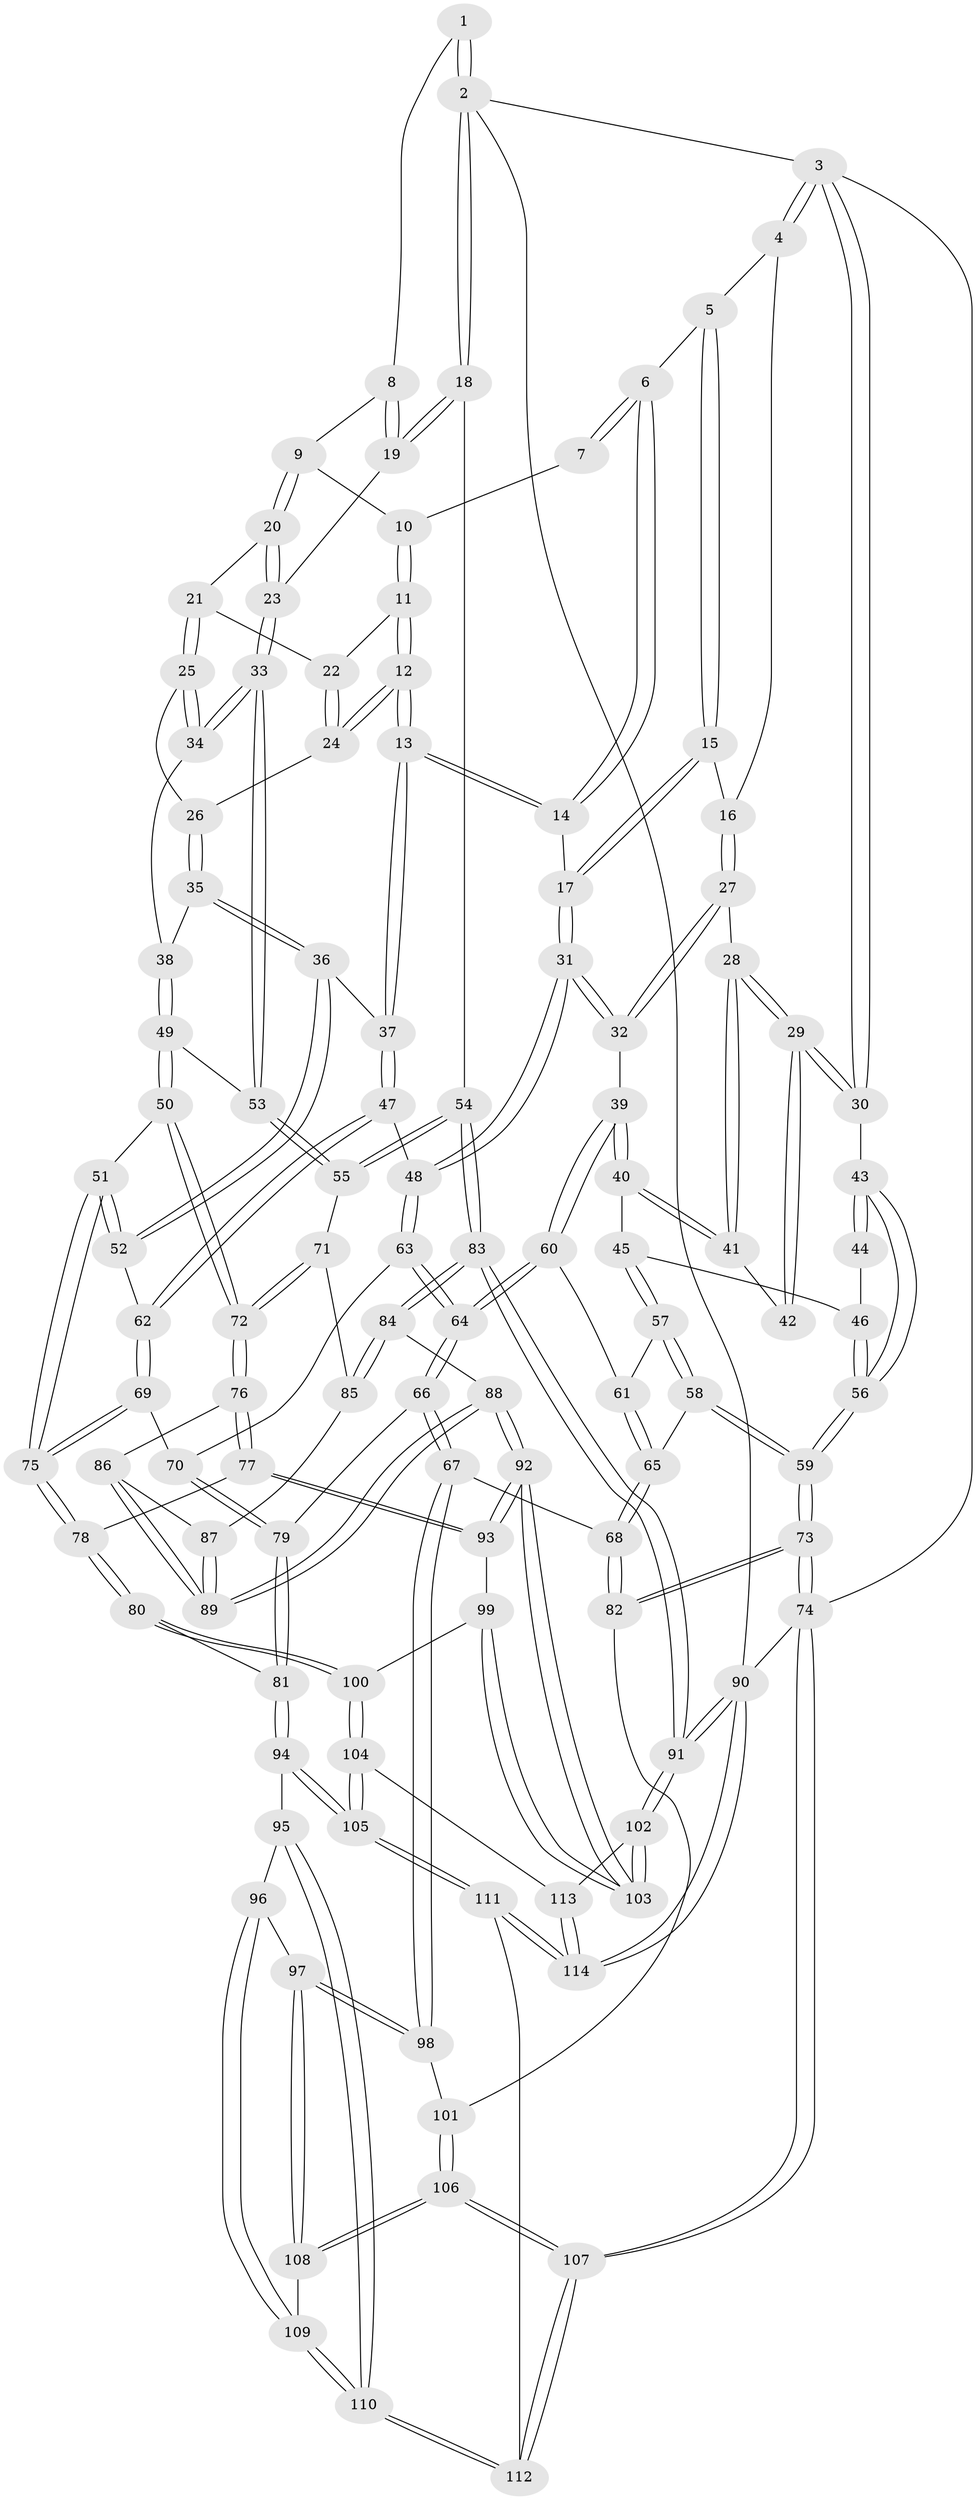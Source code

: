 // coarse degree distribution, {3: 0.5217391304347826, 4: 0.2826086956521739, 2: 0.10869565217391304, 5: 0.08695652173913043}
// Generated by graph-tools (version 1.1) at 2025/54/03/04/25 22:54:35]
// undirected, 114 vertices, 282 edges
graph export_dot {
  node [color=gray90,style=filled];
  1 [pos="+1+0"];
  2 [pos="+1+0"];
  3 [pos="+0+0"];
  4 [pos="+0.09881940055729224+0"];
  5 [pos="+0.4299873472192346+0"];
  6 [pos="+0.44528886853521+0"];
  7 [pos="+0.7039612853989368+0"];
  8 [pos="+0.931729553900841+0.11166590791959778"];
  9 [pos="+0.8488500087138815+0.1414681455601456"];
  10 [pos="+0.7071909162782766+0"];
  11 [pos="+0.687958406309983+0.08550457765869739"];
  12 [pos="+0.5684046811413442+0.221766264286921"];
  13 [pos="+0.5437275363905603+0.2364975368587929"];
  14 [pos="+0.5405938944773266+0.23435848987756477"];
  15 [pos="+0.33285229616923845+0.137294937640938"];
  16 [pos="+0.19274027513942776+0.16464216625289588"];
  17 [pos="+0.372409779302508+0.22841683057835555"];
  18 [pos="+1+0.2985568367817198"];
  19 [pos="+0.9960172233453928+0.24631960640982892"];
  20 [pos="+0.8402892010868712+0.19286297272080014"];
  21 [pos="+0.7724651595170369+0.19815706233429756"];
  22 [pos="+0.6938638892348874+0.09751887771944741"];
  23 [pos="+0.9021673784859718+0.2604602686672387"];
  24 [pos="+0.6877490894877205+0.23344684906256816"];
  25 [pos="+0.7532933979431191+0.23152189347159396"];
  26 [pos="+0.7008498535761835+0.24421289024884513"];
  27 [pos="+0.17623353882137108+0.18060938062652865"];
  28 [pos="+0.14590505836156434+0.19556544368911372"];
  29 [pos="+0+0"];
  30 [pos="+0+0"];
  31 [pos="+0.3298706470069515+0.3359443085625823"];
  32 [pos="+0.3057415332171697+0.3389631498421903"];
  33 [pos="+0.8179366011987719+0.3687029921774644"];
  34 [pos="+0.7581390777321485+0.24601846786725573"];
  35 [pos="+0.6873269333770271+0.30557777384184515"];
  36 [pos="+0.5672857389301127+0.33094432442665095"];
  37 [pos="+0.5638607192189773+0.3271133269752941"];
  38 [pos="+0.7069212794286188+0.317496419811587"];
  39 [pos="+0.30185828919618146+0.3406333100297153"];
  40 [pos="+0.12250587976171966+0.28107986986575145"];
  41 [pos="+0.11668513253500326+0.24338821003962258"];
  42 [pos="+0.09361276906957518+0.24163000598406273"];
  43 [pos="+0+0.12613734304143873"];
  44 [pos="+0.06064325016361577+0.2417970607115501"];
  45 [pos="+0.10817728752033433+0.3423467285897649"];
  46 [pos="+0+0.33882629179243234"];
  47 [pos="+0.38845607560728684+0.39339468473658623"];
  48 [pos="+0.37356965070014564+0.3857377600358961"];
  49 [pos="+0.8045180421350632+0.39442446744139387"];
  50 [pos="+0.7669035718898951+0.43476179893004"];
  51 [pos="+0.6229882068031891+0.4725214096460914"];
  52 [pos="+0.600170359735743+0.4345769213509929"];
  53 [pos="+0.8090627670245195+0.39218928220216615"];
  54 [pos="+1+0.4399321196054291"];
  55 [pos="+0.9957908331285029+0.49014376817945665"];
  56 [pos="+0+0.39811885008240655"];
  57 [pos="+0.11502183716381507+0.3716827853137659"];
  58 [pos="+0.007842985235157968+0.47990056990937746"];
  59 [pos="+0+0.49575730683946423"];
  60 [pos="+0.22725446760716211+0.40629656871836434"];
  61 [pos="+0.1665793344688158+0.40852761390596803"];
  62 [pos="+0.4188665469847961+0.4485386459882296"];
  63 [pos="+0.31845173651475556+0.4753435419793469"];
  64 [pos="+0.26403234232433404+0.5392576404468498"];
  65 [pos="+0.13477364294504546+0.5459407378748061"];
  66 [pos="+0.2515843233618994+0.6120489465645682"];
  67 [pos="+0.22019017947263847+0.638772467200805"];
  68 [pos="+0.19286559441218126+0.6310452511898099"];
  69 [pos="+0.431372502369372+0.5292196619652703"];
  70 [pos="+0.42315798440282576+0.5392240013014099"];
  71 [pos="+0.9475248067090377+0.5489942174625373"];
  72 [pos="+0.8061456750991193+0.5876226218701772"];
  73 [pos="+0+0.7040385986384257"];
  74 [pos="+0+1"];
  75 [pos="+0.6012597575011033+0.5402611273764206"];
  76 [pos="+0.782163367380432+0.6321788682762107"];
  77 [pos="+0.7436969205610614+0.655186225369297"];
  78 [pos="+0.6087567554968166+0.576577676563753"];
  79 [pos="+0.3868328668965111+0.5906283018425585"];
  80 [pos="+0.5178988265986317+0.7179698554754983"];
  81 [pos="+0.4982221721618214+0.7201275736258697"];
  82 [pos="+0.019514978153899985+0.694301425063325"];
  83 [pos="+1+0.8834988048045268"];
  84 [pos="+0.9690636610118353+0.6539276541278954"];
  85 [pos="+0.9428829771183225+0.6094946683645026"];
  86 [pos="+0.85941452039984+0.6732286841132373"];
  87 [pos="+0.9342835755260853+0.6202036599978757"];
  88 [pos="+0.9113081800606412+0.7519820213663087"];
  89 [pos="+0.9092349373761968+0.7472542460744248"];
  90 [pos="+1+1"];
  91 [pos="+1+1"];
  92 [pos="+0.9346989970472078+0.861016306457787"];
  93 [pos="+0.7430331974123457+0.6615883096839241"];
  94 [pos="+0.4017934975501137+0.8024506279727256"];
  95 [pos="+0.2798404838511099+0.7646255403053962"];
  96 [pos="+0.27285938771578283+0.7611042961030902"];
  97 [pos="+0.27072480152094575+0.759217039557811"];
  98 [pos="+0.24086848598788055+0.7083023876352464"];
  99 [pos="+0.7031508624760037+0.7696593568186596"];
  100 [pos="+0.6279018529433927+0.8169591185059062"];
  101 [pos="+0.10469033759909875+0.8165089936643078"];
  102 [pos="+0.9585350321498035+0.9145236881512507"];
  103 [pos="+0.9513383930587694+0.904704185370667"];
  104 [pos="+0.6256051596169596+0.8615199814224879"];
  105 [pos="+0.462549118954723+1"];
  106 [pos="+0.09628249469647596+0.9042777272444147"];
  107 [pos="+0+1"];
  108 [pos="+0.14138670814937182+0.8900105987023017"];
  109 [pos="+0.23674051067377594+0.9167836826414688"];
  110 [pos="+0.32023412475892626+1"];
  111 [pos="+0.46004399794867123+1"];
  112 [pos="+0.3634304754885608+1"];
  113 [pos="+0.7141956156175198+0.9101330153002309"];
  114 [pos="+0.6954166008377889+1"];
  1 -- 2;
  1 -- 2;
  1 -- 8;
  2 -- 3;
  2 -- 18;
  2 -- 18;
  2 -- 90;
  3 -- 4;
  3 -- 4;
  3 -- 30;
  3 -- 30;
  3 -- 74;
  4 -- 5;
  4 -- 16;
  5 -- 6;
  5 -- 15;
  5 -- 15;
  6 -- 7;
  6 -- 7;
  6 -- 14;
  6 -- 14;
  7 -- 10;
  8 -- 9;
  8 -- 19;
  8 -- 19;
  9 -- 10;
  9 -- 20;
  9 -- 20;
  10 -- 11;
  10 -- 11;
  11 -- 12;
  11 -- 12;
  11 -- 22;
  12 -- 13;
  12 -- 13;
  12 -- 24;
  12 -- 24;
  13 -- 14;
  13 -- 14;
  13 -- 37;
  13 -- 37;
  14 -- 17;
  15 -- 16;
  15 -- 17;
  15 -- 17;
  16 -- 27;
  16 -- 27;
  17 -- 31;
  17 -- 31;
  18 -- 19;
  18 -- 19;
  18 -- 54;
  19 -- 23;
  20 -- 21;
  20 -- 23;
  20 -- 23;
  21 -- 22;
  21 -- 25;
  21 -- 25;
  22 -- 24;
  22 -- 24;
  23 -- 33;
  23 -- 33;
  24 -- 26;
  25 -- 26;
  25 -- 34;
  25 -- 34;
  26 -- 35;
  26 -- 35;
  27 -- 28;
  27 -- 32;
  27 -- 32;
  28 -- 29;
  28 -- 29;
  28 -- 41;
  28 -- 41;
  29 -- 30;
  29 -- 30;
  29 -- 42;
  29 -- 42;
  30 -- 43;
  31 -- 32;
  31 -- 32;
  31 -- 48;
  31 -- 48;
  32 -- 39;
  33 -- 34;
  33 -- 34;
  33 -- 53;
  33 -- 53;
  34 -- 38;
  35 -- 36;
  35 -- 36;
  35 -- 38;
  36 -- 37;
  36 -- 52;
  36 -- 52;
  37 -- 47;
  37 -- 47;
  38 -- 49;
  38 -- 49;
  39 -- 40;
  39 -- 40;
  39 -- 60;
  39 -- 60;
  40 -- 41;
  40 -- 41;
  40 -- 45;
  41 -- 42;
  43 -- 44;
  43 -- 44;
  43 -- 56;
  43 -- 56;
  44 -- 46;
  45 -- 46;
  45 -- 57;
  45 -- 57;
  46 -- 56;
  46 -- 56;
  47 -- 48;
  47 -- 62;
  47 -- 62;
  48 -- 63;
  48 -- 63;
  49 -- 50;
  49 -- 50;
  49 -- 53;
  50 -- 51;
  50 -- 72;
  50 -- 72;
  51 -- 52;
  51 -- 52;
  51 -- 75;
  51 -- 75;
  52 -- 62;
  53 -- 55;
  53 -- 55;
  54 -- 55;
  54 -- 55;
  54 -- 83;
  54 -- 83;
  55 -- 71;
  56 -- 59;
  56 -- 59;
  57 -- 58;
  57 -- 58;
  57 -- 61;
  58 -- 59;
  58 -- 59;
  58 -- 65;
  59 -- 73;
  59 -- 73;
  60 -- 61;
  60 -- 64;
  60 -- 64;
  61 -- 65;
  61 -- 65;
  62 -- 69;
  62 -- 69;
  63 -- 64;
  63 -- 64;
  63 -- 70;
  64 -- 66;
  64 -- 66;
  65 -- 68;
  65 -- 68;
  66 -- 67;
  66 -- 67;
  66 -- 79;
  67 -- 68;
  67 -- 98;
  67 -- 98;
  68 -- 82;
  68 -- 82;
  69 -- 70;
  69 -- 75;
  69 -- 75;
  70 -- 79;
  70 -- 79;
  71 -- 72;
  71 -- 72;
  71 -- 85;
  72 -- 76;
  72 -- 76;
  73 -- 74;
  73 -- 74;
  73 -- 82;
  73 -- 82;
  74 -- 107;
  74 -- 107;
  74 -- 90;
  75 -- 78;
  75 -- 78;
  76 -- 77;
  76 -- 77;
  76 -- 86;
  77 -- 78;
  77 -- 93;
  77 -- 93;
  78 -- 80;
  78 -- 80;
  79 -- 81;
  79 -- 81;
  80 -- 81;
  80 -- 100;
  80 -- 100;
  81 -- 94;
  81 -- 94;
  82 -- 101;
  83 -- 84;
  83 -- 84;
  83 -- 91;
  83 -- 91;
  84 -- 85;
  84 -- 85;
  84 -- 88;
  85 -- 87;
  86 -- 87;
  86 -- 89;
  86 -- 89;
  87 -- 89;
  87 -- 89;
  88 -- 89;
  88 -- 89;
  88 -- 92;
  88 -- 92;
  90 -- 91;
  90 -- 91;
  90 -- 114;
  90 -- 114;
  91 -- 102;
  91 -- 102;
  92 -- 93;
  92 -- 93;
  92 -- 103;
  92 -- 103;
  93 -- 99;
  94 -- 95;
  94 -- 105;
  94 -- 105;
  95 -- 96;
  95 -- 110;
  95 -- 110;
  96 -- 97;
  96 -- 109;
  96 -- 109;
  97 -- 98;
  97 -- 98;
  97 -- 108;
  97 -- 108;
  98 -- 101;
  99 -- 100;
  99 -- 103;
  99 -- 103;
  100 -- 104;
  100 -- 104;
  101 -- 106;
  101 -- 106;
  102 -- 103;
  102 -- 103;
  102 -- 113;
  104 -- 105;
  104 -- 105;
  104 -- 113;
  105 -- 111;
  105 -- 111;
  106 -- 107;
  106 -- 107;
  106 -- 108;
  106 -- 108;
  107 -- 112;
  107 -- 112;
  108 -- 109;
  109 -- 110;
  109 -- 110;
  110 -- 112;
  110 -- 112;
  111 -- 112;
  111 -- 114;
  111 -- 114;
  113 -- 114;
  113 -- 114;
}
